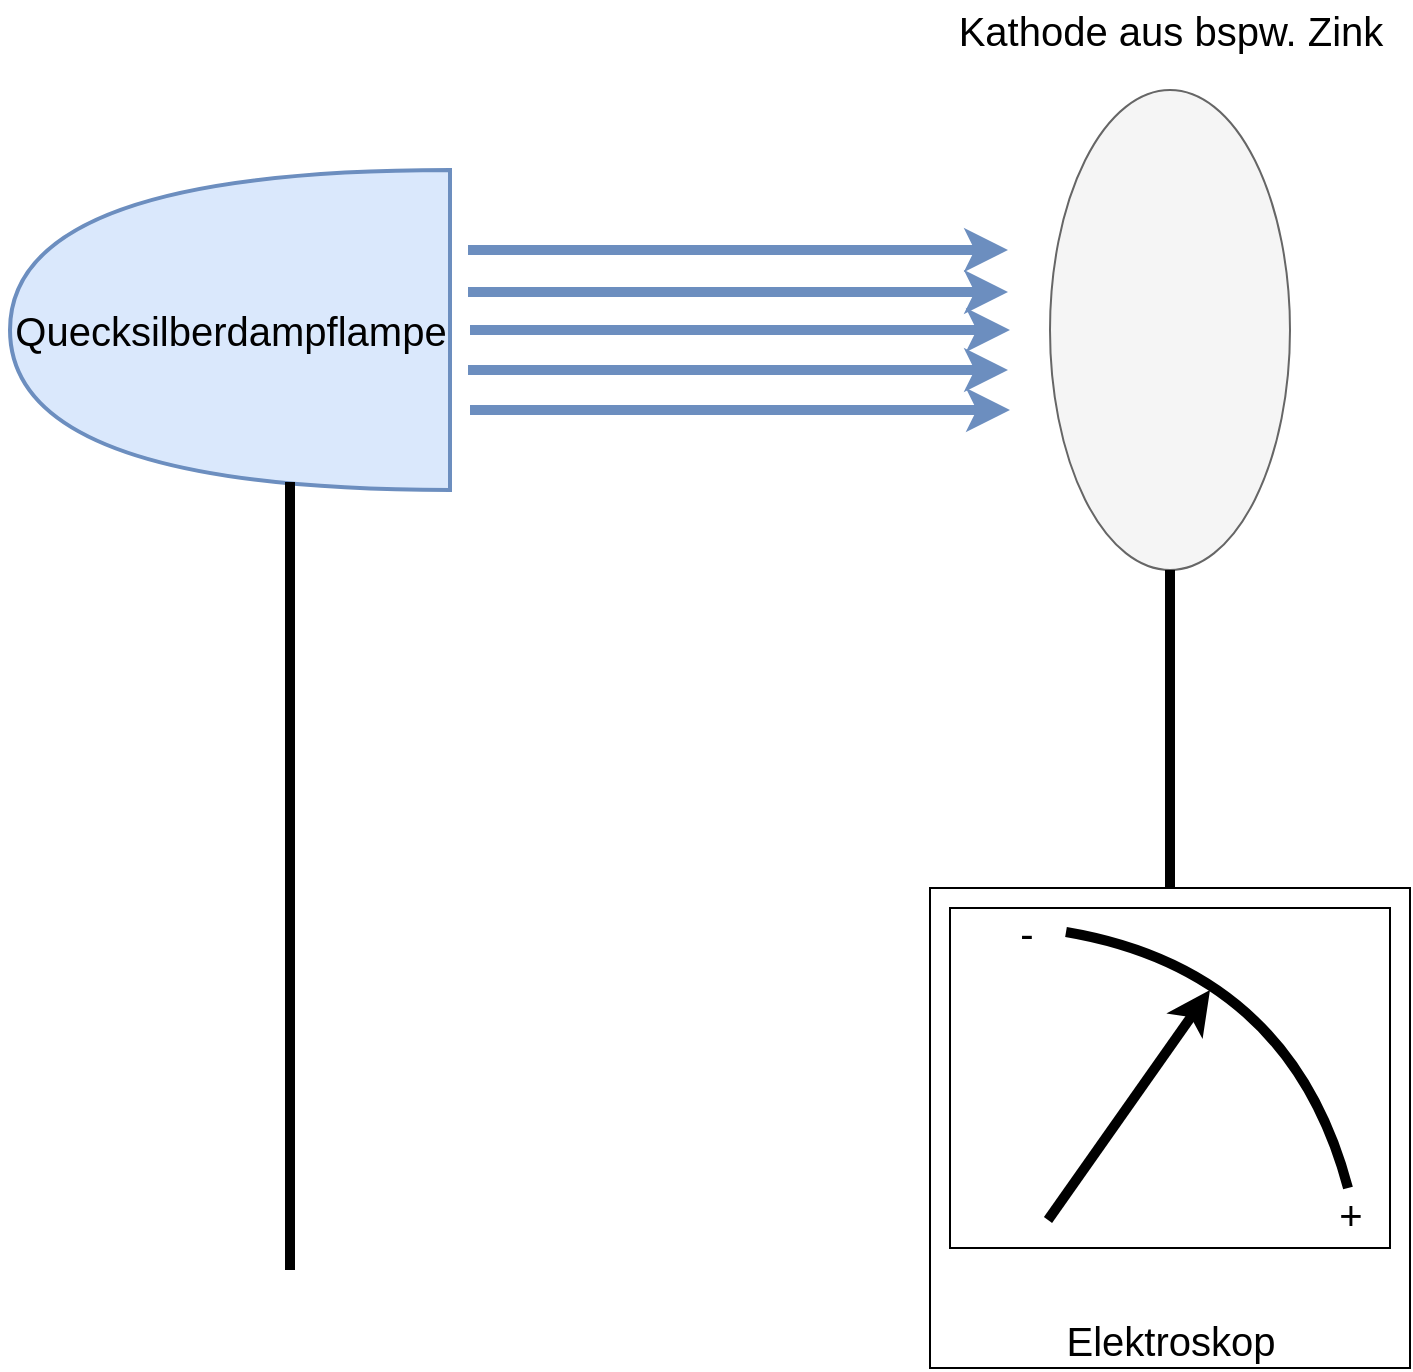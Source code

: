 <mxfile version="16.4.0" type="device"><diagram id="3FE0Pd5Jy3kePQ549R2r" name="Seite-1"><mxGraphModel dx="1018" dy="679" grid="1" gridSize="10" guides="1" tooltips="1" connect="1" arrows="1" fold="1" page="1" pageScale="1" pageWidth="827" pageHeight="1169" math="0" shadow="0"><root><mxCell id="0"/><mxCell id="1" parent="0"/><mxCell id="sjt0f1bOM0gkXxi3abXn-2" value="" style="ellipse;whiteSpace=wrap;html=1;fillColor=#f5f5f5;fontColor=#333333;strokeColor=#666666;" vertex="1" parent="1"><mxGeometry x="580" y="80" width="120" height="240" as="geometry"/></mxCell><mxCell id="sjt0f1bOM0gkXxi3abXn-3" value="Kathode aus bspw. Zink" style="text;html=1;resizable=0;autosize=1;align=center;verticalAlign=middle;points=[];fillColor=none;strokeColor=none;rounded=0;fontSize=20;" vertex="1" parent="1"><mxGeometry x="525" y="35" width="230" height="30" as="geometry"/></mxCell><mxCell id="sjt0f1bOM0gkXxi3abXn-4" value="" style="endArrow=none;html=1;rounded=0;fontSize=20;entryX=0.5;entryY=1;entryDx=0;entryDy=0;strokeWidth=5;" edge="1" parent="1" target="sjt0f1bOM0gkXxi3abXn-2"><mxGeometry width="50" height="50" relative="1" as="geometry"><mxPoint x="640" y="480" as="sourcePoint"/><mxPoint x="440" y="320" as="targetPoint"/></mxGeometry></mxCell><mxCell id="sjt0f1bOM0gkXxi3abXn-5" value="" style="whiteSpace=wrap;html=1;aspect=fixed;fontSize=20;" vertex="1" parent="1"><mxGeometry x="520" y="479" width="240" height="240" as="geometry"/></mxCell><mxCell id="sjt0f1bOM0gkXxi3abXn-6" value="Elektroskop" style="text;html=1;resizable=0;autosize=1;align=center;verticalAlign=middle;points=[];fillColor=none;strokeColor=none;rounded=0;fontSize=20;" vertex="1" parent="1"><mxGeometry x="580" y="690" width="120" height="30" as="geometry"/></mxCell><mxCell id="sjt0f1bOM0gkXxi3abXn-8" value="" style="rounded=0;whiteSpace=wrap;html=1;fontSize=20;" vertex="1" parent="1"><mxGeometry x="530" y="489" width="220" height="170" as="geometry"/></mxCell><mxCell id="sjt0f1bOM0gkXxi3abXn-9" value="" style="endArrow=none;html=1;fontSize=20;strokeWidth=5;curved=1;" edge="1" parent="1"><mxGeometry width="50" height="50" relative="1" as="geometry"><mxPoint x="729" y="629" as="sourcePoint"/><mxPoint x="588" y="501" as="targetPoint"/><Array as="points"><mxPoint x="700" y="520"/></Array></mxGeometry></mxCell><mxCell id="sjt0f1bOM0gkXxi3abXn-10" value="" style="endArrow=classic;html=1;fontSize=20;strokeWidth=5;curved=1;" edge="1" parent="1"><mxGeometry width="50" height="50" relative="1" as="geometry"><mxPoint x="579" y="645" as="sourcePoint"/><mxPoint x="660" y="530" as="targetPoint"/></mxGeometry></mxCell><mxCell id="sjt0f1bOM0gkXxi3abXn-11" value="+" style="text;html=1;resizable=0;autosize=1;align=center;verticalAlign=middle;points=[];fillColor=none;strokeColor=none;rounded=0;fontSize=20;" vertex="1" parent="1"><mxGeometry x="715" y="627" width="30" height="30" as="geometry"/></mxCell><mxCell id="sjt0f1bOM0gkXxi3abXn-12" value="-" style="text;html=1;resizable=0;autosize=1;align=center;verticalAlign=middle;points=[];fillColor=none;strokeColor=none;rounded=0;fontSize=20;" vertex="1" parent="1"><mxGeometry x="558" y="486" width="20" height="30" as="geometry"/></mxCell><mxCell id="sjt0f1bOM0gkXxi3abXn-13" value="" style="shape=or;whiteSpace=wrap;html=1;fontSize=20;rotation=-180;strokeWidth=2;fillColor=#dae8fc;strokeColor=#6c8ebf;" vertex="1" parent="1"><mxGeometry x="60" y="120" width="220" height="160" as="geometry"/></mxCell><mxCell id="sjt0f1bOM0gkXxi3abXn-14" value="Quecksilberdampflampe" style="text;html=1;resizable=0;autosize=1;align=center;verticalAlign=middle;points=[];fillColor=none;strokeColor=none;rounded=0;fontSize=20;" vertex="1" parent="1"><mxGeometry x="55" y="185" width="230" height="30" as="geometry"/></mxCell><mxCell id="sjt0f1bOM0gkXxi3abXn-15" value="" style="endArrow=classic;html=1;fontSize=20;strokeWidth=5;curved=1;fillColor=#dae8fc;strokeColor=#6c8ebf;" edge="1" parent="1"><mxGeometry width="50" height="50" relative="1" as="geometry"><mxPoint x="290" y="200" as="sourcePoint"/><mxPoint x="560" y="200" as="targetPoint"/></mxGeometry></mxCell><mxCell id="sjt0f1bOM0gkXxi3abXn-16" value="" style="endArrow=classic;html=1;fontSize=20;strokeWidth=5;curved=1;fillColor=#dae8fc;strokeColor=#6c8ebf;" edge="1" parent="1"><mxGeometry width="50" height="50" relative="1" as="geometry"><mxPoint x="289" y="220" as="sourcePoint"/><mxPoint x="559" y="220" as="targetPoint"/></mxGeometry></mxCell><mxCell id="sjt0f1bOM0gkXxi3abXn-17" value="" style="endArrow=classic;html=1;fontSize=20;strokeWidth=5;curved=1;fillColor=#dae8fc;strokeColor=#6c8ebf;" edge="1" parent="1"><mxGeometry width="50" height="50" relative="1" as="geometry"><mxPoint x="290" y="240" as="sourcePoint"/><mxPoint x="560" y="240" as="targetPoint"/></mxGeometry></mxCell><mxCell id="sjt0f1bOM0gkXxi3abXn-18" value="" style="endArrow=classic;html=1;fontSize=20;strokeWidth=5;curved=1;fillColor=#dae8fc;strokeColor=#6c8ebf;" edge="1" parent="1"><mxGeometry width="50" height="50" relative="1" as="geometry"><mxPoint x="289" y="181" as="sourcePoint"/><mxPoint x="559" y="181" as="targetPoint"/></mxGeometry></mxCell><mxCell id="sjt0f1bOM0gkXxi3abXn-19" value="" style="endArrow=classic;html=1;fontSize=20;strokeWidth=5;curved=1;fillColor=#dae8fc;strokeColor=#6c8ebf;" edge="1" parent="1"><mxGeometry width="50" height="50" relative="1" as="geometry"><mxPoint x="289" y="160" as="sourcePoint"/><mxPoint x="559" y="160" as="targetPoint"/></mxGeometry></mxCell><mxCell id="sjt0f1bOM0gkXxi3abXn-20" value="" style="endArrow=none;html=1;rounded=0;fontSize=20;entryX=0.5;entryY=1;entryDx=0;entryDy=0;strokeWidth=5;" edge="1" parent="1"><mxGeometry width="50" height="50" relative="1" as="geometry"><mxPoint x="200" y="670" as="sourcePoint"/><mxPoint x="200" y="276" as="targetPoint"/></mxGeometry></mxCell></root></mxGraphModel></diagram></mxfile>